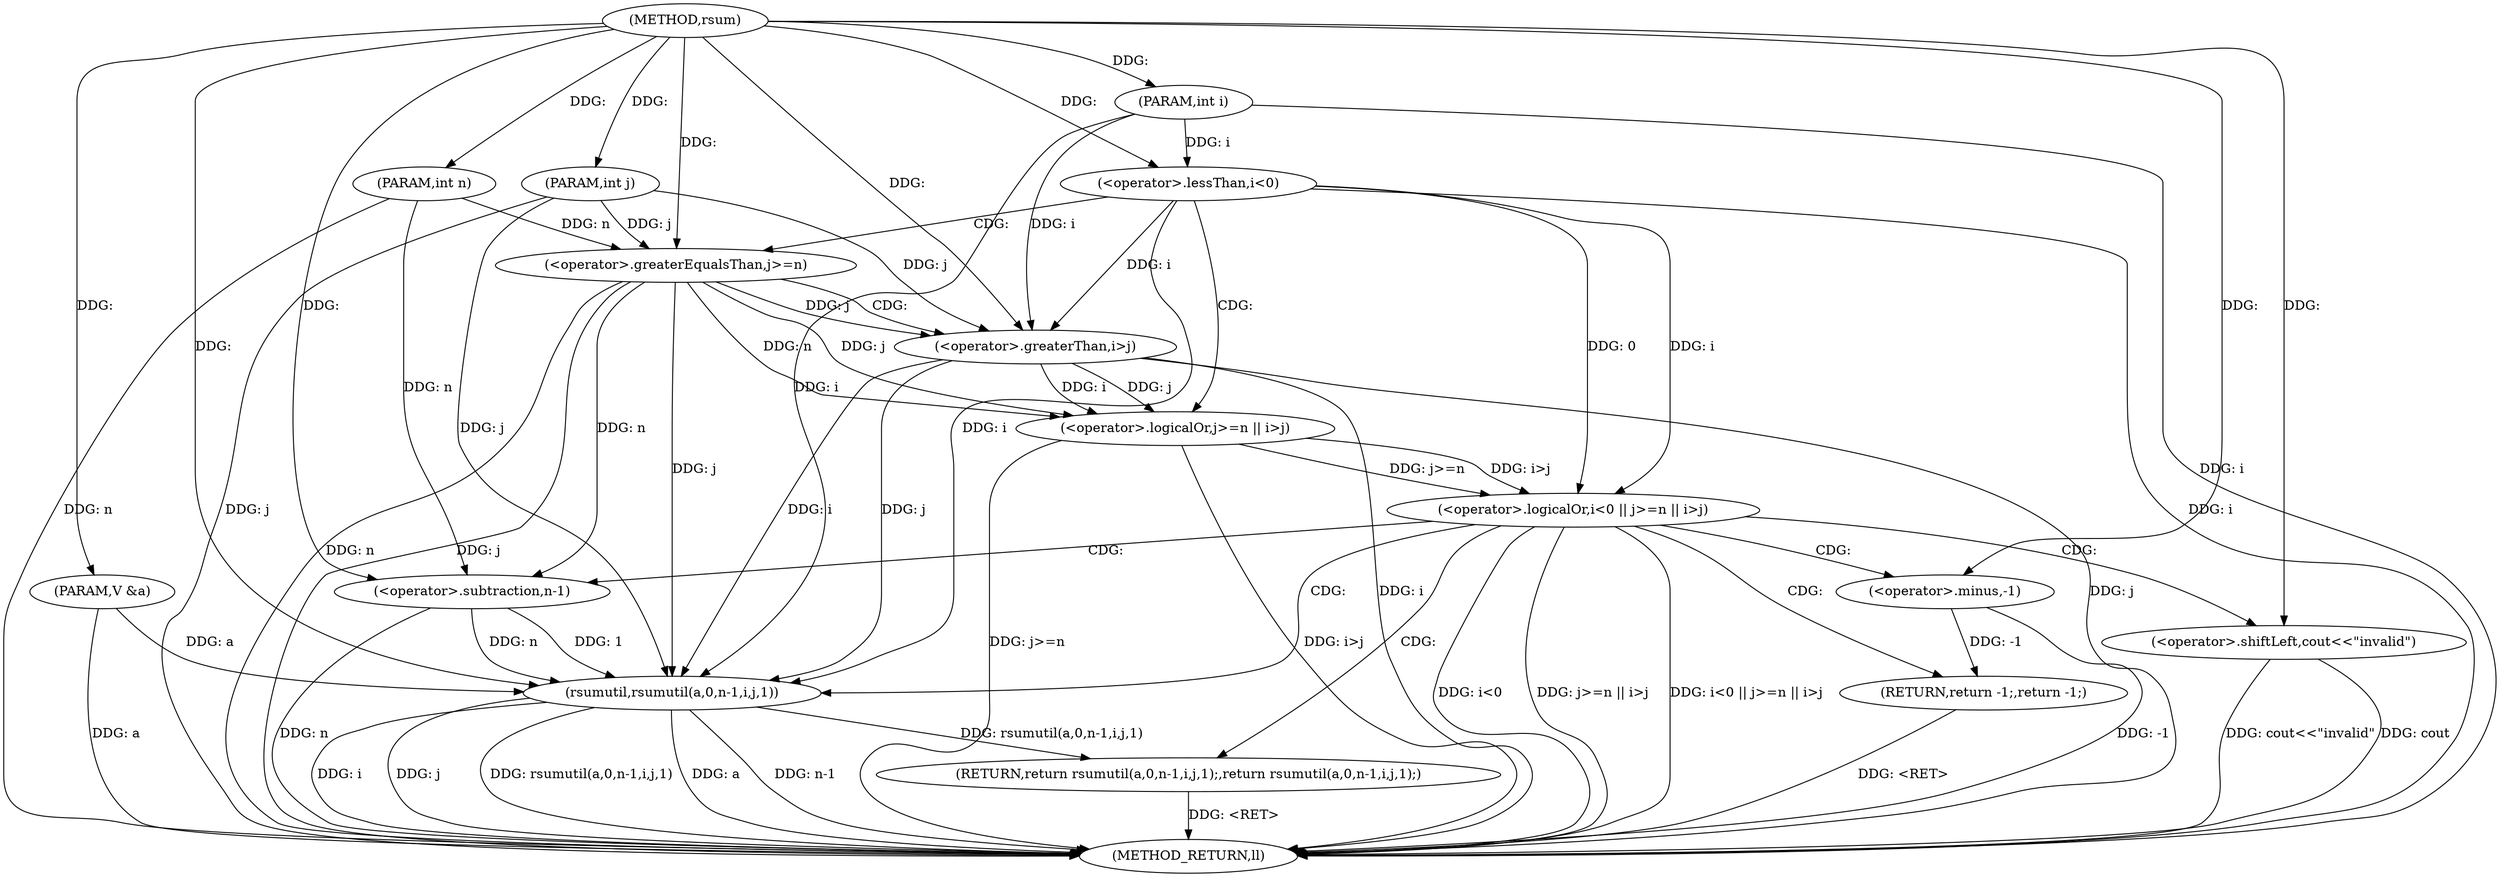 digraph "rsum" {  
"1000667" [label = "(METHOD,rsum)" ]
"1000702" [label = "(METHOD_RETURN,ll)" ]
"1000668" [label = "(PARAM,V &a)" ]
"1000669" [label = "(PARAM,int n)" ]
"1000670" [label = "(PARAM,int i)" ]
"1000671" [label = "(PARAM,int j)" ]
"1000692" [label = "(RETURN,return rsumutil(a,0,n-1,i,j,1);,return rsumutil(a,0,n-1,i,j,1);)" ]
"1000674" [label = "(<operator>.logicalOr,i<0 || j>=n || i>j)" ]
"1000693" [label = "(rsumutil,rsumutil(a,0,n-1,i,j,1))" ]
"1000686" [label = "(<operator>.shiftLeft,cout<<\"invalid\")" ]
"1000689" [label = "(RETURN,return -1;,return -1;)" ]
"1000675" [label = "(<operator>.lessThan,i<0)" ]
"1000678" [label = "(<operator>.logicalOr,j>=n || i>j)" ]
"1000690" [label = "(<operator>.minus,-1)" ]
"1000696" [label = "(<operator>.subtraction,n-1)" ]
"1000679" [label = "(<operator>.greaterEqualsThan,j>=n)" ]
"1000682" [label = "(<operator>.greaterThan,i>j)" ]
  "1000689" -> "1000702"  [ label = "DDG: <RET>"] 
  "1000692" -> "1000702"  [ label = "DDG: <RET>"] 
  "1000668" -> "1000702"  [ label = "DDG: a"] 
  "1000669" -> "1000702"  [ label = "DDG: n"] 
  "1000670" -> "1000702"  [ label = "DDG: i"] 
  "1000671" -> "1000702"  [ label = "DDG: j"] 
  "1000675" -> "1000702"  [ label = "DDG: i"] 
  "1000674" -> "1000702"  [ label = "DDG: i<0"] 
  "1000679" -> "1000702"  [ label = "DDG: j"] 
  "1000679" -> "1000702"  [ label = "DDG: n"] 
  "1000678" -> "1000702"  [ label = "DDG: j>=n"] 
  "1000682" -> "1000702"  [ label = "DDG: i"] 
  "1000682" -> "1000702"  [ label = "DDG: j"] 
  "1000678" -> "1000702"  [ label = "DDG: i>j"] 
  "1000674" -> "1000702"  [ label = "DDG: j>=n || i>j"] 
  "1000674" -> "1000702"  [ label = "DDG: i<0 || j>=n || i>j"] 
  "1000693" -> "1000702"  [ label = "DDG: a"] 
  "1000696" -> "1000702"  [ label = "DDG: n"] 
  "1000693" -> "1000702"  [ label = "DDG: n-1"] 
  "1000693" -> "1000702"  [ label = "DDG: i"] 
  "1000693" -> "1000702"  [ label = "DDG: j"] 
  "1000693" -> "1000702"  [ label = "DDG: rsumutil(a,0,n-1,i,j,1)"] 
  "1000686" -> "1000702"  [ label = "DDG: cout<<\"invalid\""] 
  "1000690" -> "1000702"  [ label = "DDG: -1"] 
  "1000686" -> "1000702"  [ label = "DDG: cout"] 
  "1000667" -> "1000668"  [ label = "DDG: "] 
  "1000667" -> "1000669"  [ label = "DDG: "] 
  "1000667" -> "1000670"  [ label = "DDG: "] 
  "1000667" -> "1000671"  [ label = "DDG: "] 
  "1000693" -> "1000692"  [ label = "DDG: rsumutil(a,0,n-1,i,j,1)"] 
  "1000675" -> "1000674"  [ label = "DDG: 0"] 
  "1000675" -> "1000674"  [ label = "DDG: i"] 
  "1000678" -> "1000674"  [ label = "DDG: i>j"] 
  "1000678" -> "1000674"  [ label = "DDG: j>=n"] 
  "1000690" -> "1000689"  [ label = "DDG: -1"] 
  "1000668" -> "1000693"  [ label = "DDG: a"] 
  "1000667" -> "1000693"  [ label = "DDG: "] 
  "1000675" -> "1000693"  [ label = "DDG: i"] 
  "1000682" -> "1000693"  [ label = "DDG: i"] 
  "1000670" -> "1000693"  [ label = "DDG: i"] 
  "1000696" -> "1000693"  [ label = "DDG: n"] 
  "1000696" -> "1000693"  [ label = "DDG: 1"] 
  "1000679" -> "1000693"  [ label = "DDG: j"] 
  "1000682" -> "1000693"  [ label = "DDG: j"] 
  "1000671" -> "1000693"  [ label = "DDG: j"] 
  "1000670" -> "1000675"  [ label = "DDG: i"] 
  "1000667" -> "1000675"  [ label = "DDG: "] 
  "1000679" -> "1000678"  [ label = "DDG: n"] 
  "1000679" -> "1000678"  [ label = "DDG: j"] 
  "1000682" -> "1000678"  [ label = "DDG: i"] 
  "1000682" -> "1000678"  [ label = "DDG: j"] 
  "1000667" -> "1000686"  [ label = "DDG: "] 
  "1000679" -> "1000696"  [ label = "DDG: n"] 
  "1000669" -> "1000696"  [ label = "DDG: n"] 
  "1000667" -> "1000696"  [ label = "DDG: "] 
  "1000671" -> "1000679"  [ label = "DDG: j"] 
  "1000667" -> "1000679"  [ label = "DDG: "] 
  "1000669" -> "1000679"  [ label = "DDG: n"] 
  "1000675" -> "1000682"  [ label = "DDG: i"] 
  "1000670" -> "1000682"  [ label = "DDG: i"] 
  "1000667" -> "1000682"  [ label = "DDG: "] 
  "1000679" -> "1000682"  [ label = "DDG: j"] 
  "1000671" -> "1000682"  [ label = "DDG: j"] 
  "1000667" -> "1000690"  [ label = "DDG: "] 
  "1000674" -> "1000692"  [ label = "CDG: "] 
  "1000674" -> "1000689"  [ label = "CDG: "] 
  "1000674" -> "1000686"  [ label = "CDG: "] 
  "1000674" -> "1000693"  [ label = "CDG: "] 
  "1000674" -> "1000690"  [ label = "CDG: "] 
  "1000674" -> "1000696"  [ label = "CDG: "] 
  "1000675" -> "1000678"  [ label = "CDG: "] 
  "1000675" -> "1000679"  [ label = "CDG: "] 
  "1000679" -> "1000682"  [ label = "CDG: "] 
}
